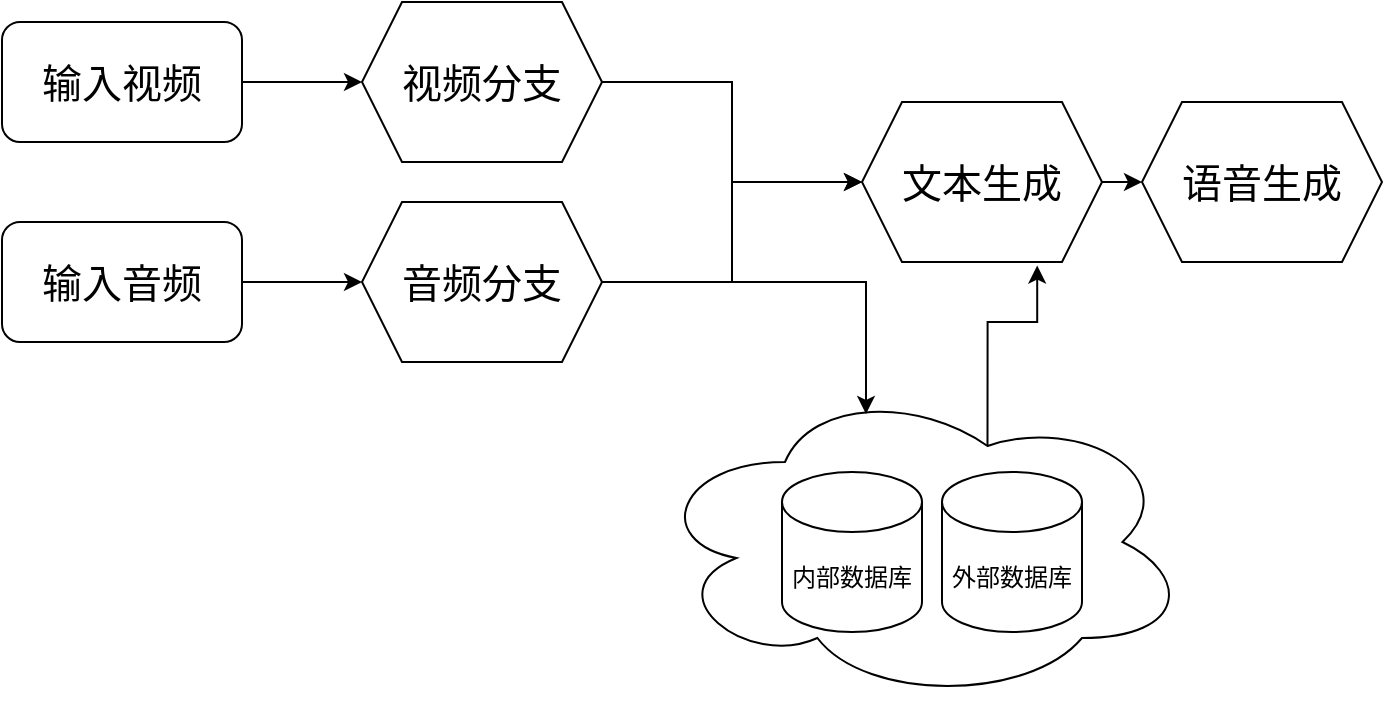 <mxfile version="24.2.5" type="github">
  <diagram name="Page-1" id="8pWO5a1OhcJoQkcHz67v">
    <mxGraphModel dx="1050" dy="569" grid="1" gridSize="10" guides="1" tooltips="1" connect="1" arrows="1" fold="1" page="1" pageScale="1" pageWidth="827" pageHeight="1169" math="0" shadow="0">
      <root>
        <mxCell id="0" />
        <mxCell id="1" parent="0" />
        <mxCell id="0NBHIJqMJUPpaKvgIRGi-7" style="edgeStyle=orthogonalEdgeStyle;rounded=0;orthogonalLoop=1;jettySize=auto;html=1;exitX=1;exitY=0.5;exitDx=0;exitDy=0;entryX=0;entryY=0.5;entryDx=0;entryDy=0;" edge="1" parent="1" source="0NBHIJqMJUPpaKvgIRGi-1" target="0NBHIJqMJUPpaKvgIRGi-5">
          <mxGeometry relative="1" as="geometry" />
        </mxCell>
        <mxCell id="0NBHIJqMJUPpaKvgIRGi-1" value="&lt;font style=&quot;font-size: 20px;&quot;&gt;输入视频&lt;/font&gt;" style="rounded=1;whiteSpace=wrap;html=1;" vertex="1" parent="1">
          <mxGeometry x="90" y="150" width="120" height="60" as="geometry" />
        </mxCell>
        <mxCell id="0NBHIJqMJUPpaKvgIRGi-8" style="edgeStyle=orthogonalEdgeStyle;rounded=0;orthogonalLoop=1;jettySize=auto;html=1;exitX=1;exitY=0.5;exitDx=0;exitDy=0;entryX=0;entryY=0.5;entryDx=0;entryDy=0;" edge="1" parent="1" source="0NBHIJqMJUPpaKvgIRGi-2" target="0NBHIJqMJUPpaKvgIRGi-6">
          <mxGeometry relative="1" as="geometry" />
        </mxCell>
        <mxCell id="0NBHIJqMJUPpaKvgIRGi-12" value="" style="ellipse;shape=cloud;whiteSpace=wrap;html=1;" vertex="1" parent="1">
          <mxGeometry x="414" y="330" width="270" height="160" as="geometry" />
        </mxCell>
        <mxCell id="0NBHIJqMJUPpaKvgIRGi-2" value="&lt;font style=&quot;font-size: 20px;&quot;&gt;输入音频&lt;/font&gt;" style="rounded=1;whiteSpace=wrap;html=1;" vertex="1" parent="1">
          <mxGeometry x="90" y="250" width="120" height="60" as="geometry" />
        </mxCell>
        <mxCell id="0NBHIJqMJUPpaKvgIRGi-3" value="内部数据库" style="shape=cylinder3;whiteSpace=wrap;html=1;boundedLbl=1;backgroundOutline=1;size=15;" vertex="1" parent="1">
          <mxGeometry x="480" y="375" width="70" height="80" as="geometry" />
        </mxCell>
        <mxCell id="0NBHIJqMJUPpaKvgIRGi-4" value="外部数据库" style="shape=cylinder3;whiteSpace=wrap;html=1;boundedLbl=1;backgroundOutline=1;size=15;" vertex="1" parent="1">
          <mxGeometry x="560" y="375" width="70" height="80" as="geometry" />
        </mxCell>
        <mxCell id="0NBHIJqMJUPpaKvgIRGi-10" style="edgeStyle=orthogonalEdgeStyle;rounded=0;orthogonalLoop=1;jettySize=auto;html=1;exitX=1;exitY=0.5;exitDx=0;exitDy=0;entryX=0;entryY=0.5;entryDx=0;entryDy=0;" edge="1" parent="1" source="0NBHIJqMJUPpaKvgIRGi-5" target="0NBHIJqMJUPpaKvgIRGi-9">
          <mxGeometry relative="1" as="geometry" />
        </mxCell>
        <mxCell id="0NBHIJqMJUPpaKvgIRGi-5" value="&lt;font style=&quot;font-size: 20px;&quot;&gt;视频分支&lt;/font&gt;" style="shape=hexagon;perimeter=hexagonPerimeter2;whiteSpace=wrap;html=1;fixedSize=1;" vertex="1" parent="1">
          <mxGeometry x="270" y="140" width="120" height="80" as="geometry" />
        </mxCell>
        <mxCell id="0NBHIJqMJUPpaKvgIRGi-11" style="edgeStyle=orthogonalEdgeStyle;rounded=0;orthogonalLoop=1;jettySize=auto;html=1;exitX=1;exitY=0.5;exitDx=0;exitDy=0;entryX=0;entryY=0.5;entryDx=0;entryDy=0;" edge="1" parent="1" source="0NBHIJqMJUPpaKvgIRGi-6" target="0NBHIJqMJUPpaKvgIRGi-9">
          <mxGeometry relative="1" as="geometry" />
        </mxCell>
        <mxCell id="0NBHIJqMJUPpaKvgIRGi-6" value="&lt;font style=&quot;font-size: 20px;&quot;&gt;音频分支&lt;/font&gt;" style="shape=hexagon;perimeter=hexagonPerimeter2;whiteSpace=wrap;html=1;fixedSize=1;" vertex="1" parent="1">
          <mxGeometry x="270" y="240" width="120" height="80" as="geometry" />
        </mxCell>
        <mxCell id="0NBHIJqMJUPpaKvgIRGi-19" style="edgeStyle=orthogonalEdgeStyle;rounded=0;orthogonalLoop=1;jettySize=auto;html=1;exitX=1;exitY=0.5;exitDx=0;exitDy=0;entryX=0;entryY=0.5;entryDx=0;entryDy=0;" edge="1" parent="1" source="0NBHIJqMJUPpaKvgIRGi-9" target="0NBHIJqMJUPpaKvgIRGi-16">
          <mxGeometry relative="1" as="geometry" />
        </mxCell>
        <mxCell id="0NBHIJqMJUPpaKvgIRGi-9" value="&lt;font style=&quot;font-size: 20px;&quot;&gt;文本生成&lt;/font&gt;" style="shape=hexagon;perimeter=hexagonPerimeter2;whiteSpace=wrap;html=1;fixedSize=1;" vertex="1" parent="1">
          <mxGeometry x="520" y="190" width="120" height="80" as="geometry" />
        </mxCell>
        <mxCell id="0NBHIJqMJUPpaKvgIRGi-15" style="edgeStyle=orthogonalEdgeStyle;rounded=0;orthogonalLoop=1;jettySize=auto;html=1;exitX=1;exitY=0.5;exitDx=0;exitDy=0;entryX=0.4;entryY=0.1;entryDx=0;entryDy=0;entryPerimeter=0;" edge="1" parent="1" source="0NBHIJqMJUPpaKvgIRGi-6" target="0NBHIJqMJUPpaKvgIRGi-12">
          <mxGeometry relative="1" as="geometry" />
        </mxCell>
        <mxCell id="0NBHIJqMJUPpaKvgIRGi-16" value="&lt;font style=&quot;font-size: 20px;&quot;&gt;语音生成&lt;/font&gt;" style="shape=hexagon;perimeter=hexagonPerimeter2;whiteSpace=wrap;html=1;fixedSize=1;" vertex="1" parent="1">
          <mxGeometry x="660" y="190" width="120" height="80" as="geometry" />
        </mxCell>
        <mxCell id="0NBHIJqMJUPpaKvgIRGi-18" style="edgeStyle=orthogonalEdgeStyle;rounded=0;orthogonalLoop=1;jettySize=auto;html=1;exitX=0.625;exitY=0.2;exitDx=0;exitDy=0;exitPerimeter=0;entryX=0.73;entryY=1.022;entryDx=0;entryDy=0;entryPerimeter=0;" edge="1" parent="1" source="0NBHIJqMJUPpaKvgIRGi-12" target="0NBHIJqMJUPpaKvgIRGi-9">
          <mxGeometry relative="1" as="geometry" />
        </mxCell>
      </root>
    </mxGraphModel>
  </diagram>
</mxfile>

